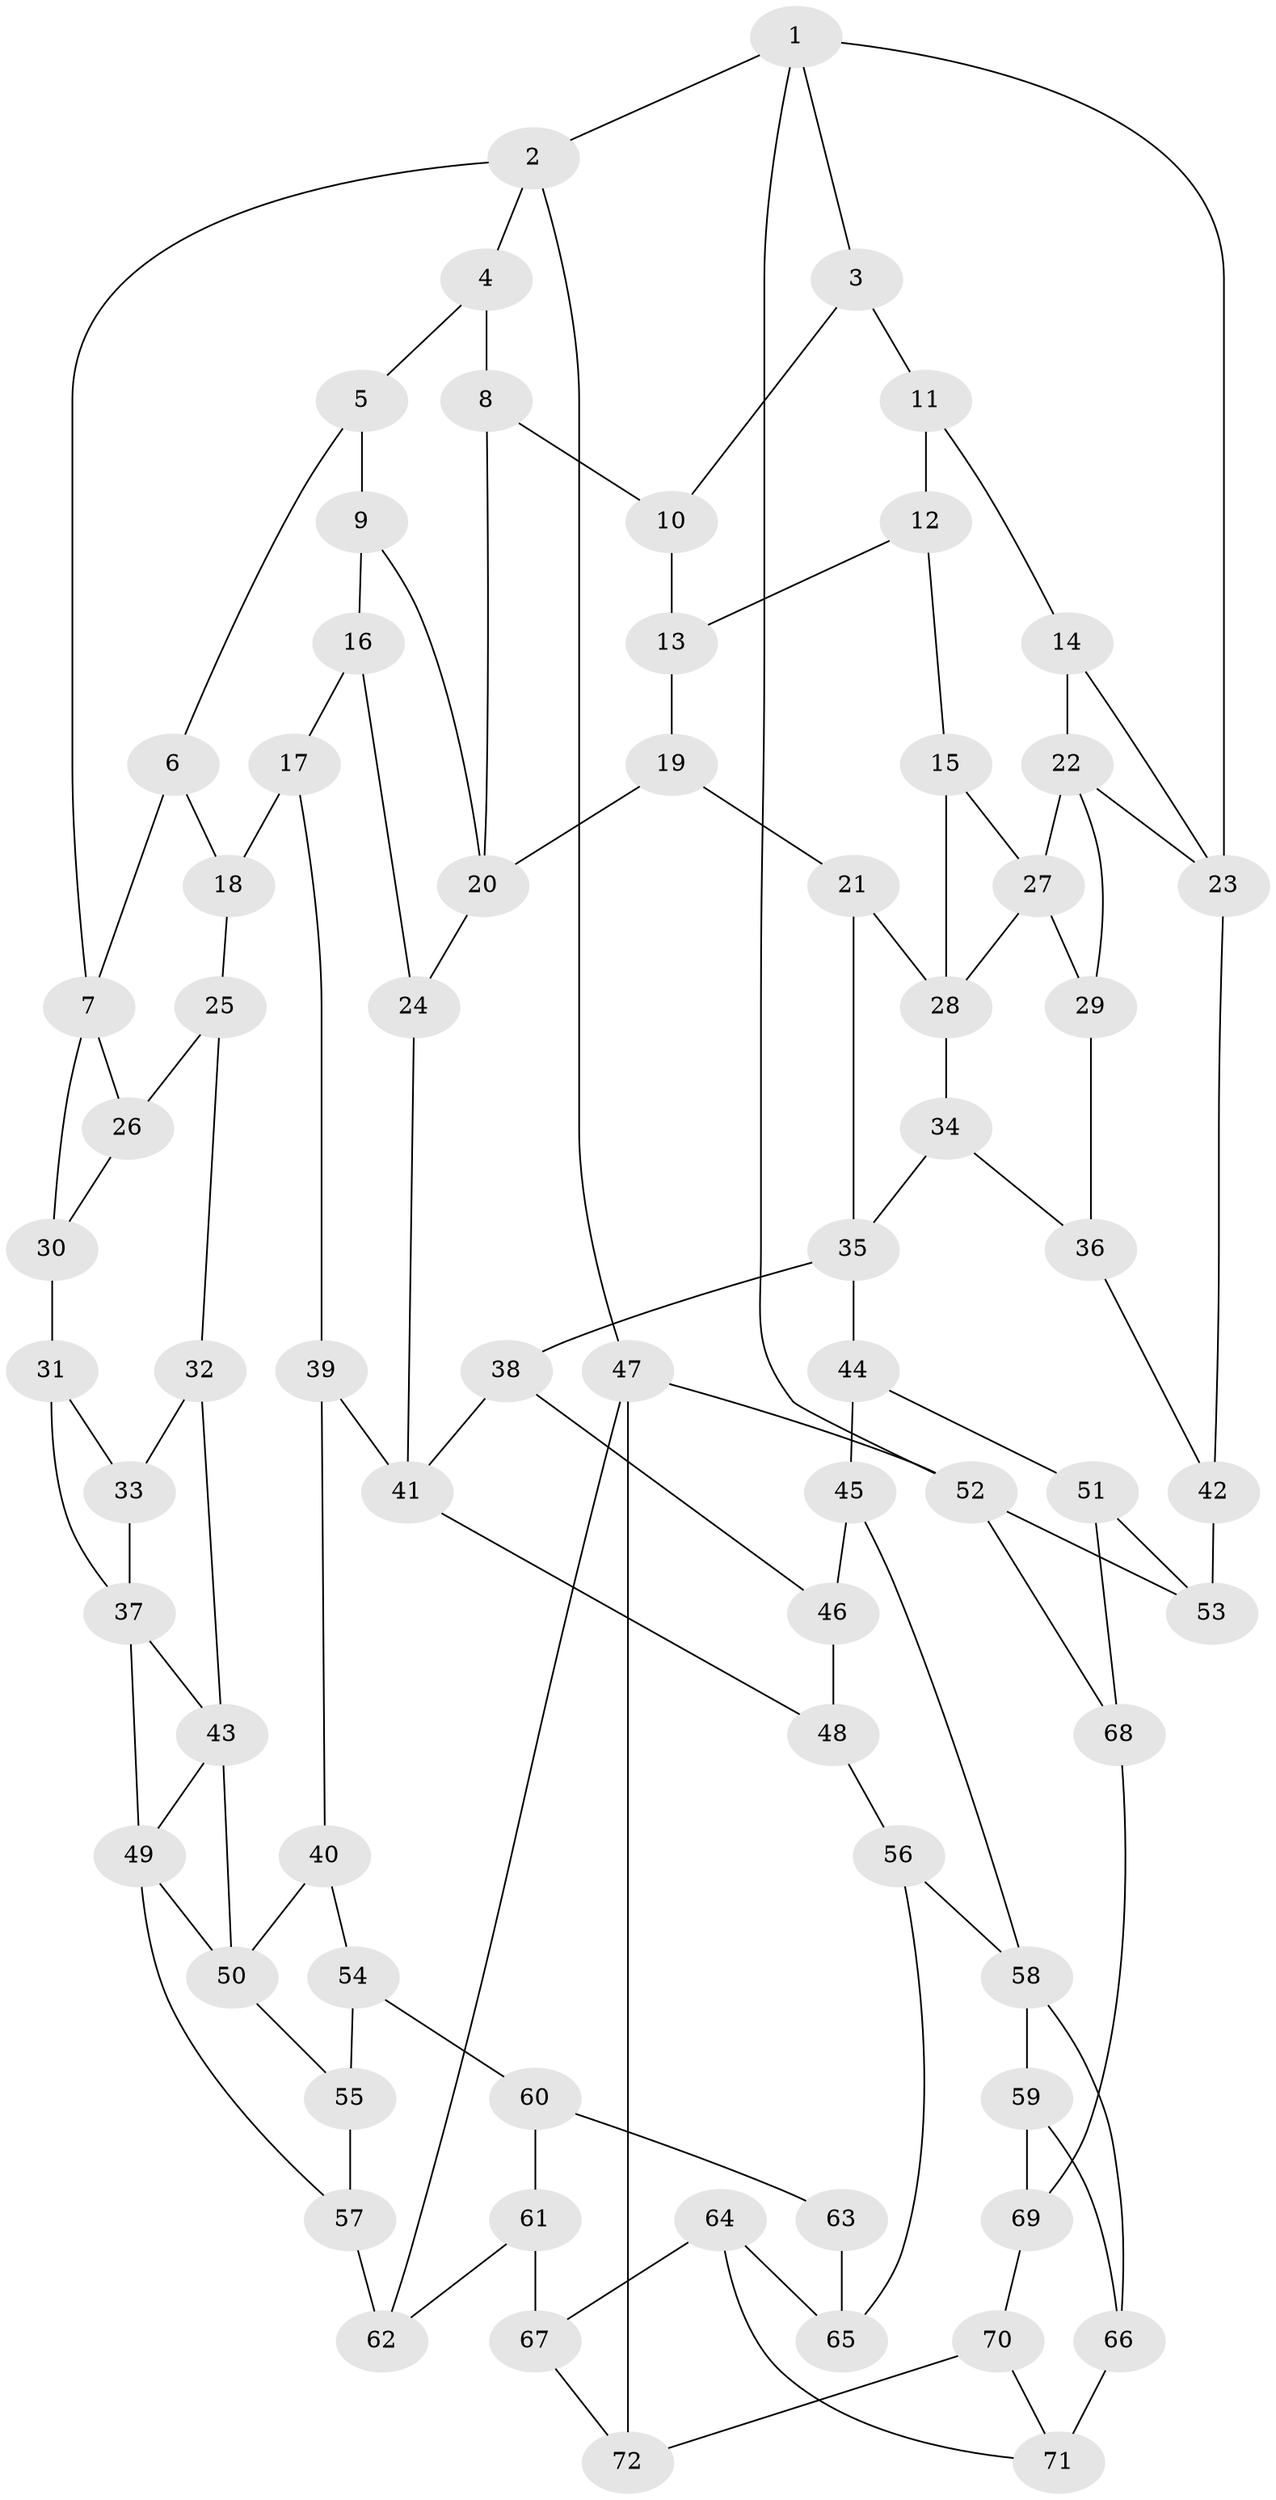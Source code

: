 // original degree distribution, {3: 0.029411764705882353, 6: 0.22549019607843138, 4: 0.22549019607843138, 5: 0.5196078431372549}
// Generated by graph-tools (version 1.1) at 2025/38/03/04/25 23:38:29]
// undirected, 72 vertices, 116 edges
graph export_dot {
  node [color=gray90,style=filled];
  1;
  2;
  3;
  4;
  5;
  6;
  7;
  8;
  9;
  10;
  11;
  12;
  13;
  14;
  15;
  16;
  17;
  18;
  19;
  20;
  21;
  22;
  23;
  24;
  25;
  26;
  27;
  28;
  29;
  30;
  31;
  32;
  33;
  34;
  35;
  36;
  37;
  38;
  39;
  40;
  41;
  42;
  43;
  44;
  45;
  46;
  47;
  48;
  49;
  50;
  51;
  52;
  53;
  54;
  55;
  56;
  57;
  58;
  59;
  60;
  61;
  62;
  63;
  64;
  65;
  66;
  67;
  68;
  69;
  70;
  71;
  72;
  1 -- 2 [weight=1.0];
  1 -- 3 [weight=1.0];
  1 -- 23 [weight=1.0];
  1 -- 52 [weight=1.0];
  2 -- 4 [weight=1.0];
  2 -- 7 [weight=1.0];
  2 -- 47 [weight=1.0];
  3 -- 10 [weight=1.0];
  3 -- 11 [weight=1.0];
  4 -- 5 [weight=1.0];
  4 -- 8 [weight=1.0];
  5 -- 6 [weight=1.0];
  5 -- 9 [weight=1.0];
  6 -- 7 [weight=1.0];
  6 -- 18 [weight=1.0];
  7 -- 26 [weight=1.0];
  7 -- 30 [weight=1.0];
  8 -- 10 [weight=2.0];
  8 -- 20 [weight=1.0];
  9 -- 16 [weight=1.0];
  9 -- 20 [weight=1.0];
  10 -- 13 [weight=1.0];
  11 -- 12 [weight=1.0];
  11 -- 14 [weight=1.0];
  12 -- 13 [weight=1.0];
  12 -- 15 [weight=1.0];
  13 -- 19 [weight=1.0];
  14 -- 22 [weight=1.0];
  14 -- 23 [weight=1.0];
  15 -- 27 [weight=1.0];
  15 -- 28 [weight=1.0];
  16 -- 17 [weight=1.0];
  16 -- 24 [weight=1.0];
  17 -- 18 [weight=1.0];
  17 -- 39 [weight=1.0];
  18 -- 25 [weight=1.0];
  19 -- 20 [weight=1.0];
  19 -- 21 [weight=1.0];
  20 -- 24 [weight=1.0];
  21 -- 28 [weight=1.0];
  21 -- 35 [weight=1.0];
  22 -- 23 [weight=1.0];
  22 -- 27 [weight=1.0];
  22 -- 29 [weight=1.0];
  23 -- 42 [weight=1.0];
  24 -- 41 [weight=1.0];
  25 -- 26 [weight=1.0];
  25 -- 32 [weight=1.0];
  26 -- 30 [weight=1.0];
  27 -- 28 [weight=1.0];
  27 -- 29 [weight=1.0];
  28 -- 34 [weight=1.0];
  29 -- 36 [weight=1.0];
  30 -- 31 [weight=1.0];
  31 -- 33 [weight=1.0];
  31 -- 37 [weight=1.0];
  32 -- 33 [weight=1.0];
  32 -- 43 [weight=1.0];
  33 -- 37 [weight=1.0];
  34 -- 35 [weight=1.0];
  34 -- 36 [weight=1.0];
  35 -- 38 [weight=1.0];
  35 -- 44 [weight=1.0];
  36 -- 42 [weight=1.0];
  37 -- 43 [weight=1.0];
  37 -- 49 [weight=1.0];
  38 -- 41 [weight=1.0];
  38 -- 46 [weight=1.0];
  39 -- 40 [weight=1.0];
  39 -- 41 [weight=1.0];
  40 -- 50 [weight=1.0];
  40 -- 54 [weight=1.0];
  41 -- 48 [weight=1.0];
  42 -- 53 [weight=2.0];
  43 -- 49 [weight=1.0];
  43 -- 50 [weight=1.0];
  44 -- 45 [weight=1.0];
  44 -- 51 [weight=1.0];
  45 -- 46 [weight=1.0];
  45 -- 58 [weight=1.0];
  46 -- 48 [weight=1.0];
  47 -- 52 [weight=1.0];
  47 -- 62 [weight=1.0];
  47 -- 72 [weight=1.0];
  48 -- 56 [weight=1.0];
  49 -- 50 [weight=1.0];
  49 -- 57 [weight=1.0];
  50 -- 55 [weight=1.0];
  51 -- 53 [weight=1.0];
  51 -- 68 [weight=1.0];
  52 -- 53 [weight=1.0];
  52 -- 68 [weight=1.0];
  54 -- 55 [weight=1.0];
  54 -- 60 [weight=1.0];
  55 -- 57 [weight=1.0];
  56 -- 58 [weight=1.0];
  56 -- 65 [weight=1.0];
  57 -- 62 [weight=2.0];
  58 -- 59 [weight=1.0];
  58 -- 66 [weight=1.0];
  59 -- 66 [weight=1.0];
  59 -- 69 [weight=1.0];
  60 -- 61 [weight=1.0];
  60 -- 63 [weight=2.0];
  61 -- 62 [weight=1.0];
  61 -- 67 [weight=1.0];
  63 -- 65 [weight=2.0];
  64 -- 65 [weight=1.0];
  64 -- 67 [weight=1.0];
  64 -- 71 [weight=1.0];
  66 -- 71 [weight=2.0];
  67 -- 72 [weight=1.0];
  68 -- 69 [weight=2.0];
  69 -- 70 [weight=1.0];
  70 -- 71 [weight=1.0];
  70 -- 72 [weight=1.0];
}
